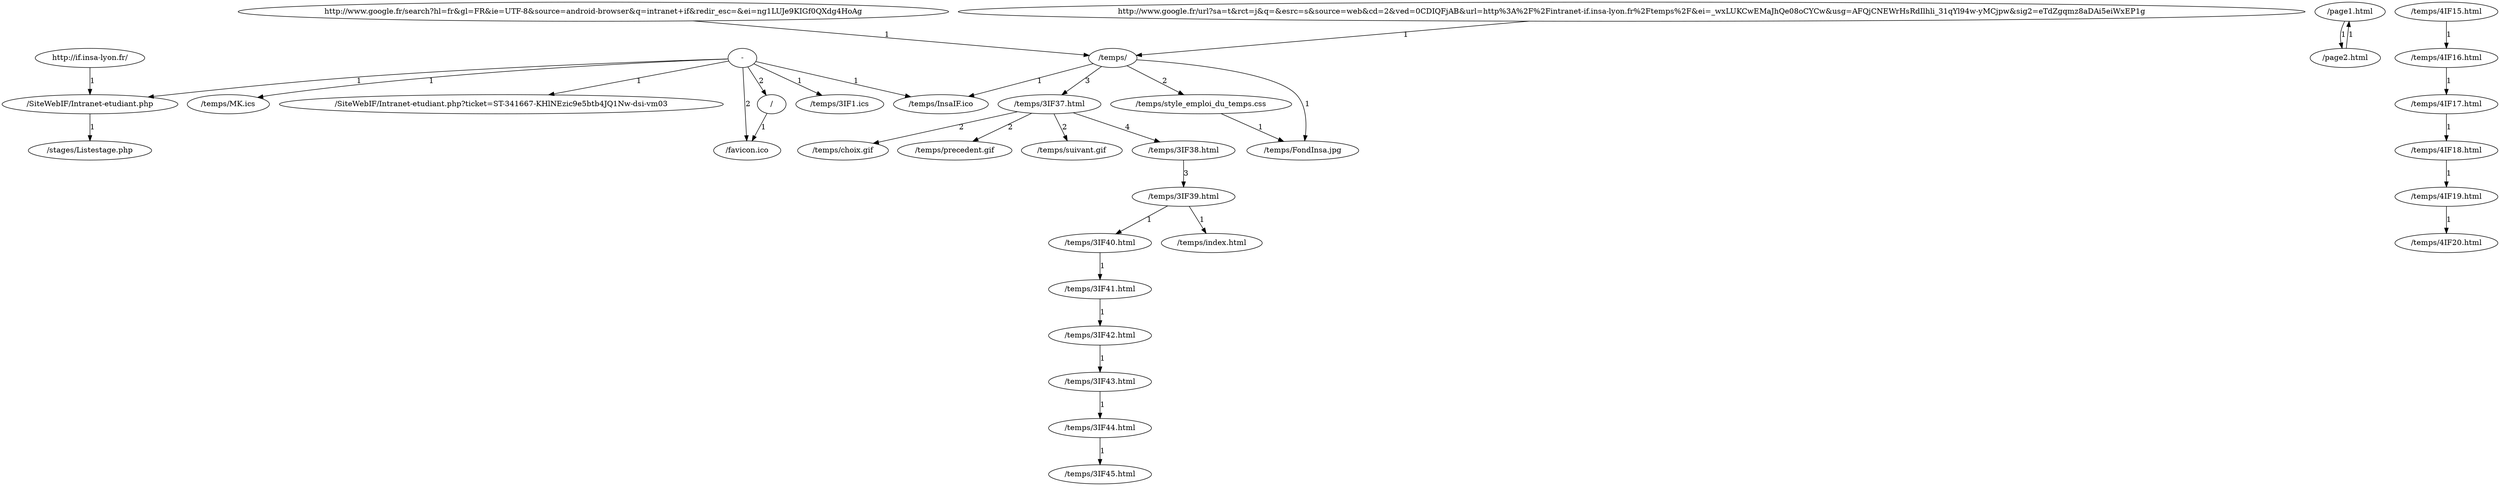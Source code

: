 digraph {
node0 [label = "/"];
node1 [label = "-"];
node2 [label = "/SiteWebIF/Intranet-etudiant.php"];
node3 [label = "http://if.insa-lyon.fr/"];
node4 [label = "/SiteWebIF/Intranet-etudiant.php?ticket=ST-341667-KHlNEzic9e5btb4JQ1Nw-dsi-vm03"];
node5 [label = "/favicon.ico"];
node6 [label = "/page1.html"];
node7 [label = "/page2.html"];
node8 [label = "/stages/Listestage.php"];
node9 [label = "/temps/"];
node10 [label = "http://www.google.fr/search?hl=fr&gl=FR&ie=UTF-8&source=android-browser&q=intranet+if&redir_esc=&ei=ng1LUJe9KIGf0QXdg4HoAg"];
node11 [label = "http://www.google.fr/url?sa=t&rct=j&q=&esrc=s&source=web&cd=2&ved=0CDIQFjAB&url=http%3A%2F%2Fintranet-if.insa-lyon.fr%2Ftemps%2F&ei=_wxLUKCwEMaJhQe08oCYCw&usg=AFQjCNEWrHsRdIlhli_31qYl94w-yMCjpw&sig2=eTdZgqmz8aDAi5eiWxEP1g"];
node12 [label = "/temps/3IF1.ics"];
node13 [label = "/temps/3IF37.html"];
node14 [label = "/temps/3IF38.html"];
node15 [label = "/temps/3IF39.html"];
node16 [label = "/temps/3IF40.html"];
node17 [label = "/temps/3IF41.html"];
node18 [label = "/temps/3IF42.html"];
node19 [label = "/temps/3IF43.html"];
node20 [label = "/temps/3IF44.html"];
node21 [label = "/temps/3IF45.html"];
node22 [label = "/temps/4IF16.html"];
node23 [label = "/temps/4IF15.html"];
node24 [label = "/temps/4IF17.html"];
node25 [label = "/temps/4IF18.html"];
node26 [label = "/temps/4IF19.html"];
node27 [label = "/temps/4IF20.html"];
node28 [label = "/temps/FondInsa.jpg"];
node29 [label = "/temps/style_emploi_du_temps.css"];
node30 [label = "/temps/InsaIF.ico"];
node31 [label = "/temps/MK.ics"];
node32 [label = "/temps/choix.gif"];
node33 [label = "/temps/index.html"];
node34 [label = "/temps/precedent.gif"];
node35 [label = "/temps/suivant.gif"];
node1 -> node2[label = 1];
node3 -> node2[label = 1];
node1 -> node4[label = 1];
node0 -> node5[label = 1];
node7 -> node6[label = 1];
node6 -> node7[label = 1];
node2 -> node8[label = 1];
node10 -> node9[label = 1];
node11 -> node9[label = 1];
node1 -> node12[label = 1];
node15 -> node16[label = 1];
node16 -> node17[label = 1];
node17 -> node18[label = 1];
node18 -> node19[label = 1];
node19 -> node20[label = 1];
node20 -> node21[label = 1];
node23 -> node22[label = 1];
node22 -> node24[label = 1];
node24 -> node25[label = 1];
node25 -> node26[label = 1];
node26 -> node27[label = 1];
node9 -> node28[label = 1];
node29 -> node28[label = 1];
node1 -> node30[label = 1];
node9 -> node30[label = 1];
node1 -> node31[label = 1];
node15 -> node33[label = 1];
node1 -> node0[label = 2];
node1 -> node5[label = 2];
node13 -> node32[label = 2];
node13 -> node34[label = 2];
node9 -> node29[label = 2];
node13 -> node35[label = 2];
node9 -> node13[label = 3];
node14 -> node15[label = 3];
node13 -> node14[label = 4];
}
